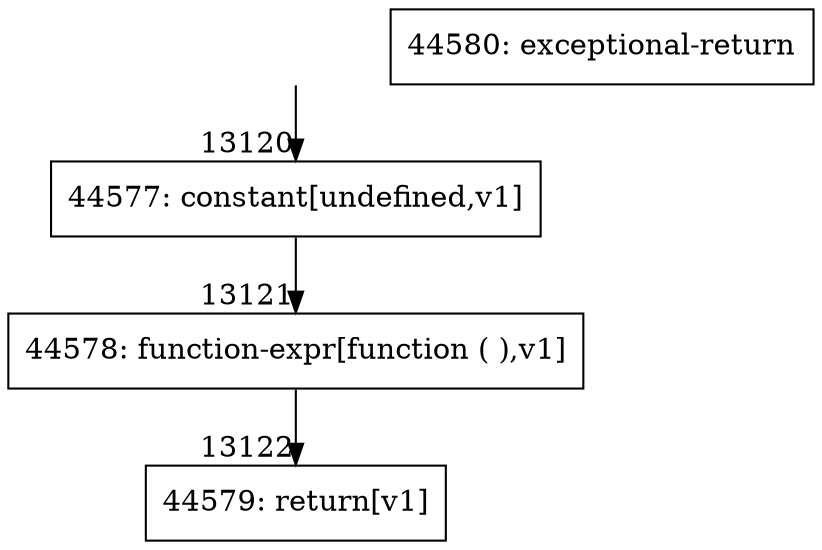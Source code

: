 digraph {
rankdir="TD"
BB_entry1081[shape=none,label=""];
BB_entry1081 -> BB13120 [tailport=s, headport=n, headlabel="    13120"]
BB13120 [shape=record label="{44577: constant[undefined,v1]}" ] 
BB13120 -> BB13121 [tailport=s, headport=n, headlabel="      13121"]
BB13121 [shape=record label="{44578: function-expr[function ( ),v1]}" ] 
BB13121 -> BB13122 [tailport=s, headport=n, headlabel="      13122"]
BB13122 [shape=record label="{44579: return[v1]}" ] 
BB13123 [shape=record label="{44580: exceptional-return}" ] 
//#$~ 24700
}
